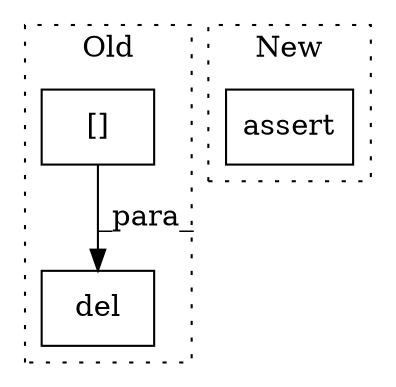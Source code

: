 digraph G {
subgraph cluster0 {
1 [label="del" a="32" s="3022,3045" l="4,1" shape="box"];
3 [label="[]" a="2" s="3026,3044" l="13,1" shape="box"];
label = "Old";
style="dotted";
}
subgraph cluster1 {
2 [label="assert" a="6" s="2519" l="7" shape="box"];
label = "New";
style="dotted";
}
3 -> 1 [label="_para_"];
}